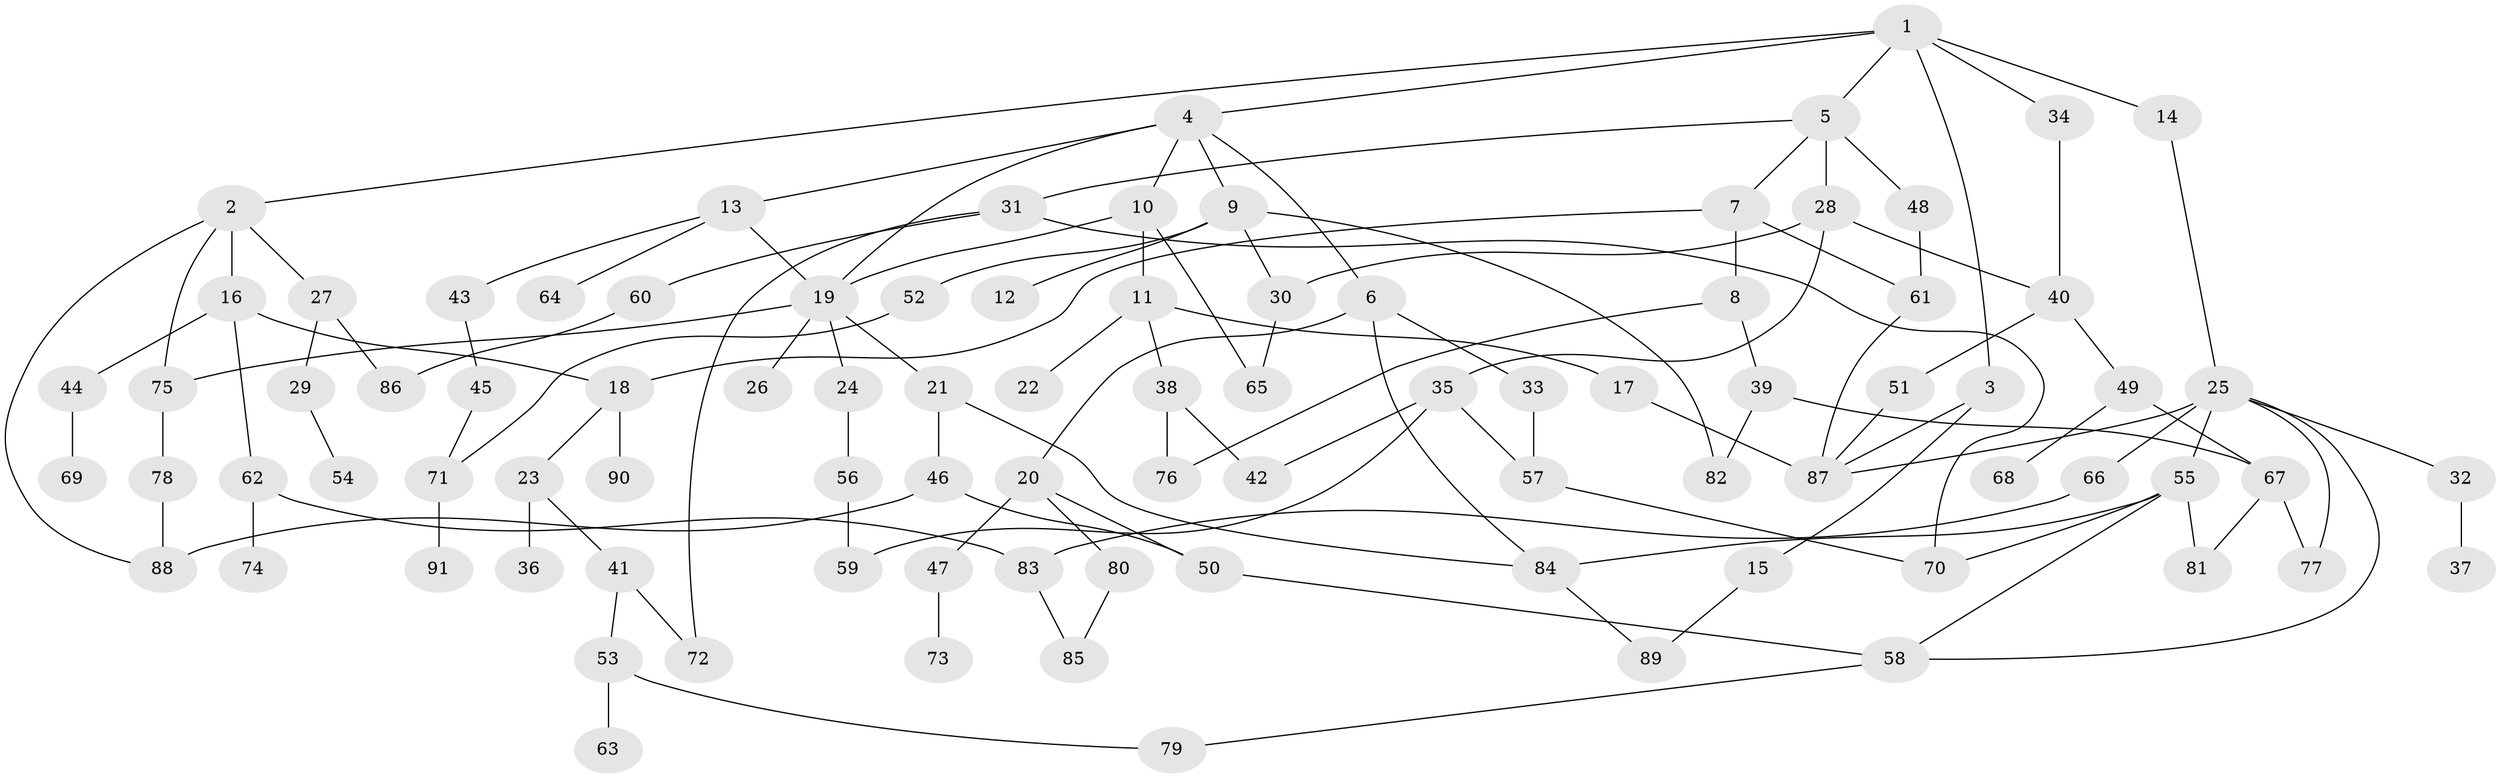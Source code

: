 // Generated by graph-tools (version 1.1) at 2025/01/03/09/25 03:01:05]
// undirected, 91 vertices, 126 edges
graph export_dot {
graph [start="1"]
  node [color=gray90,style=filled];
  1;
  2;
  3;
  4;
  5;
  6;
  7;
  8;
  9;
  10;
  11;
  12;
  13;
  14;
  15;
  16;
  17;
  18;
  19;
  20;
  21;
  22;
  23;
  24;
  25;
  26;
  27;
  28;
  29;
  30;
  31;
  32;
  33;
  34;
  35;
  36;
  37;
  38;
  39;
  40;
  41;
  42;
  43;
  44;
  45;
  46;
  47;
  48;
  49;
  50;
  51;
  52;
  53;
  54;
  55;
  56;
  57;
  58;
  59;
  60;
  61;
  62;
  63;
  64;
  65;
  66;
  67;
  68;
  69;
  70;
  71;
  72;
  73;
  74;
  75;
  76;
  77;
  78;
  79;
  80;
  81;
  82;
  83;
  84;
  85;
  86;
  87;
  88;
  89;
  90;
  91;
  1 -- 2;
  1 -- 3;
  1 -- 4;
  1 -- 5;
  1 -- 14;
  1 -- 34;
  2 -- 16;
  2 -- 27;
  2 -- 75;
  2 -- 88;
  3 -- 15;
  3 -- 87;
  4 -- 6;
  4 -- 9;
  4 -- 10;
  4 -- 13;
  4 -- 19;
  5 -- 7;
  5 -- 28;
  5 -- 31;
  5 -- 48;
  6 -- 20;
  6 -- 33;
  6 -- 84;
  7 -- 8;
  7 -- 18;
  7 -- 61;
  8 -- 39;
  8 -- 76;
  9 -- 12;
  9 -- 52;
  9 -- 30;
  9 -- 82;
  10 -- 11;
  10 -- 19;
  10 -- 65;
  11 -- 17;
  11 -- 22;
  11 -- 38;
  13 -- 43;
  13 -- 64;
  13 -- 19;
  14 -- 25;
  15 -- 89;
  16 -- 44;
  16 -- 62;
  16 -- 18;
  17 -- 87;
  18 -- 23;
  18 -- 90;
  19 -- 21;
  19 -- 24;
  19 -- 26;
  19 -- 75;
  20 -- 47;
  20 -- 80;
  20 -- 50;
  21 -- 46;
  21 -- 84;
  23 -- 36;
  23 -- 41;
  24 -- 56;
  25 -- 32;
  25 -- 55;
  25 -- 66;
  25 -- 87;
  25 -- 58;
  25 -- 77;
  27 -- 29;
  27 -- 86;
  28 -- 30;
  28 -- 35;
  28 -- 40;
  29 -- 54;
  30 -- 65;
  31 -- 60;
  31 -- 70;
  31 -- 72;
  32 -- 37;
  33 -- 57;
  34 -- 40;
  35 -- 42;
  35 -- 57;
  35 -- 59;
  38 -- 76;
  38 -- 42;
  39 -- 67;
  39 -- 82;
  40 -- 49;
  40 -- 51;
  41 -- 53;
  41 -- 72;
  43 -- 45;
  44 -- 69;
  45 -- 71;
  46 -- 50;
  46 -- 88;
  47 -- 73;
  48 -- 61;
  49 -- 68;
  49 -- 67;
  50 -- 58;
  51 -- 87;
  52 -- 71;
  53 -- 63;
  53 -- 79;
  55 -- 58;
  55 -- 84;
  55 -- 81;
  55 -- 70;
  56 -- 59;
  57 -- 70;
  58 -- 79;
  60 -- 86;
  61 -- 87;
  62 -- 74;
  62 -- 83;
  66 -- 83;
  67 -- 77;
  67 -- 81;
  71 -- 91;
  75 -- 78;
  78 -- 88;
  80 -- 85;
  83 -- 85;
  84 -- 89;
}
